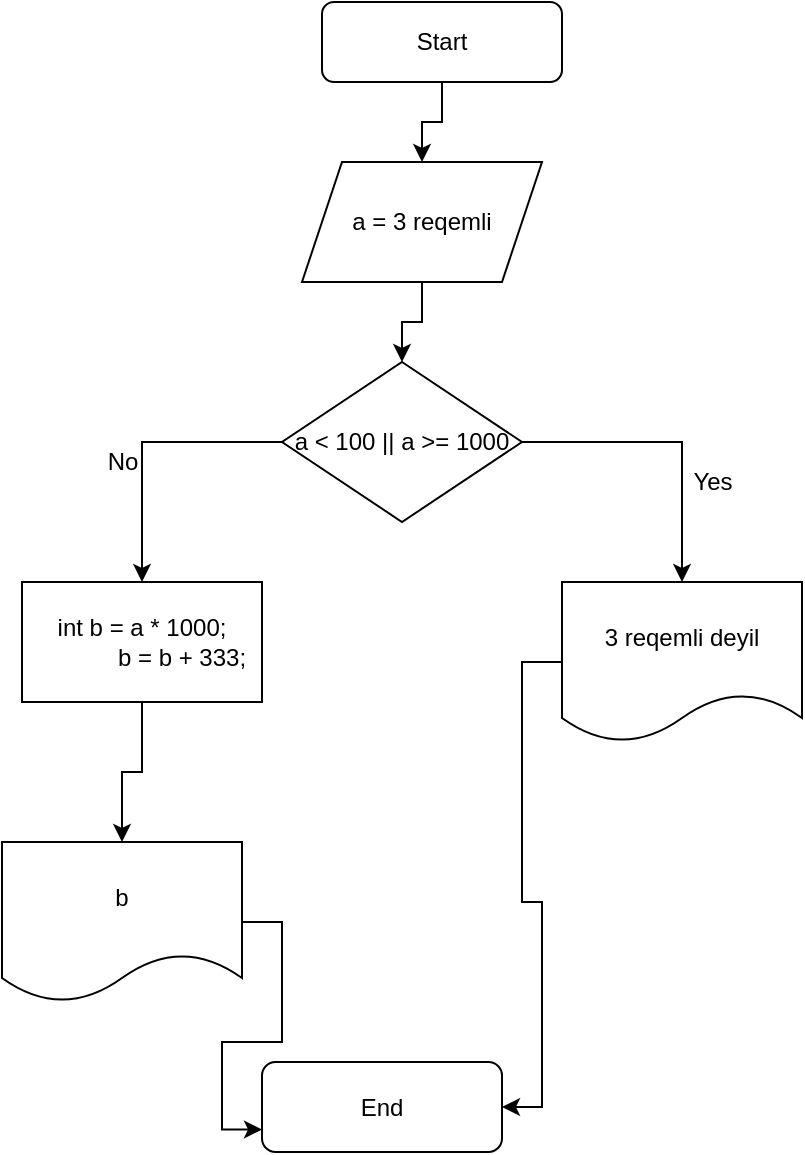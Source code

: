 <mxfile version="16.6.4" type="device"><diagram id="Zr6p_lwlJNlR1r62tMTl" name="Page-1"><mxGraphModel dx="1865" dy="579" grid="1" gridSize="10" guides="1" tooltips="1" connect="1" arrows="1" fold="1" page="1" pageScale="1" pageWidth="827" pageHeight="1169" math="0" shadow="0"><root><mxCell id="0"/><mxCell id="1" parent="0"/><mxCell id="QFD-BVnb9hlCmw5FqnUv-1" value="End" style="rounded=1;whiteSpace=wrap;html=1;" vertex="1" parent="1"><mxGeometry x="80" y="540" width="120" height="45" as="geometry"/></mxCell><mxCell id="QFD-BVnb9hlCmw5FqnUv-6" style="edgeStyle=orthogonalEdgeStyle;rounded=0;orthogonalLoop=1;jettySize=auto;html=1;" edge="1" parent="1" source="QFD-BVnb9hlCmw5FqnUv-2" target="QFD-BVnb9hlCmw5FqnUv-3"><mxGeometry relative="1" as="geometry"/></mxCell><mxCell id="QFD-BVnb9hlCmw5FqnUv-2" value="Start" style="rounded=1;whiteSpace=wrap;html=1;" vertex="1" parent="1"><mxGeometry x="110" y="10" width="120" height="40" as="geometry"/></mxCell><mxCell id="QFD-BVnb9hlCmw5FqnUv-7" style="edgeStyle=orthogonalEdgeStyle;rounded=0;orthogonalLoop=1;jettySize=auto;html=1;entryX=0.5;entryY=0;entryDx=0;entryDy=0;" edge="1" parent="1" source="QFD-BVnb9hlCmw5FqnUv-3" target="QFD-BVnb9hlCmw5FqnUv-5"><mxGeometry relative="1" as="geometry"/></mxCell><mxCell id="QFD-BVnb9hlCmw5FqnUv-3" value="a = 3 reqemli" style="shape=parallelogram;perimeter=parallelogramPerimeter;whiteSpace=wrap;html=1;fixedSize=1;" vertex="1" parent="1"><mxGeometry x="100" y="90" width="120" height="60" as="geometry"/></mxCell><mxCell id="QFD-BVnb9hlCmw5FqnUv-10" style="edgeStyle=orthogonalEdgeStyle;rounded=0;orthogonalLoop=1;jettySize=auto;html=1;entryX=0.5;entryY=0;entryDx=0;entryDy=0;" edge="1" parent="1" source="QFD-BVnb9hlCmw5FqnUv-5" target="QFD-BVnb9hlCmw5FqnUv-9"><mxGeometry relative="1" as="geometry"><mxPoint x="250" y="230" as="targetPoint"/></mxGeometry></mxCell><mxCell id="QFD-BVnb9hlCmw5FqnUv-12" style="edgeStyle=orthogonalEdgeStyle;rounded=0;orthogonalLoop=1;jettySize=auto;html=1;" edge="1" parent="1" source="QFD-BVnb9hlCmw5FqnUv-5" target="QFD-BVnb9hlCmw5FqnUv-8"><mxGeometry relative="1" as="geometry"/></mxCell><mxCell id="QFD-BVnb9hlCmw5FqnUv-5" value="a &amp;lt; 100 || a &amp;gt;= 1000" style="rhombus;whiteSpace=wrap;html=1;" vertex="1" parent="1"><mxGeometry x="90" y="190" width="120" height="80" as="geometry"/></mxCell><mxCell id="QFD-BVnb9hlCmw5FqnUv-15" style="edgeStyle=orthogonalEdgeStyle;rounded=0;orthogonalLoop=1;jettySize=auto;html=1;" edge="1" parent="1" source="QFD-BVnb9hlCmw5FqnUv-8" target="QFD-BVnb9hlCmw5FqnUv-14"><mxGeometry relative="1" as="geometry"/></mxCell><mxCell id="QFD-BVnb9hlCmw5FqnUv-8" value="&lt;div&gt;int b = a * 1000;&lt;/div&gt;&lt;div&gt;&amp;nbsp; &amp;nbsp; &amp;nbsp; &amp;nbsp; &amp;nbsp; &amp;nbsp; b = b + 333;&lt;/div&gt;" style="rounded=0;whiteSpace=wrap;html=1;" vertex="1" parent="1"><mxGeometry x="-40" y="300" width="120" height="60" as="geometry"/></mxCell><mxCell id="QFD-BVnb9hlCmw5FqnUv-16" style="edgeStyle=orthogonalEdgeStyle;rounded=0;orthogonalLoop=1;jettySize=auto;html=1;entryX=1;entryY=0.5;entryDx=0;entryDy=0;" edge="1" parent="1" source="QFD-BVnb9hlCmw5FqnUv-9" target="QFD-BVnb9hlCmw5FqnUv-1"><mxGeometry relative="1" as="geometry"/></mxCell><mxCell id="QFD-BVnb9hlCmw5FqnUv-9" value="3 reqemli deyil" style="shape=document;whiteSpace=wrap;html=1;boundedLbl=1;" vertex="1" parent="1"><mxGeometry x="230" y="300" width="120" height="80" as="geometry"/></mxCell><mxCell id="QFD-BVnb9hlCmw5FqnUv-11" value="Yes" style="text;html=1;align=center;verticalAlign=middle;resizable=0;points=[];autosize=1;strokeColor=none;fillColor=none;" vertex="1" parent="1"><mxGeometry x="290" y="240" width="30" height="20" as="geometry"/></mxCell><mxCell id="QFD-BVnb9hlCmw5FqnUv-13" value="No" style="text;html=1;align=center;verticalAlign=middle;resizable=0;points=[];autosize=1;strokeColor=none;fillColor=none;" vertex="1" parent="1"><mxGeometry x="-5" y="230" width="30" height="20" as="geometry"/></mxCell><mxCell id="QFD-BVnb9hlCmw5FqnUv-17" style="edgeStyle=orthogonalEdgeStyle;rounded=0;orthogonalLoop=1;jettySize=auto;html=1;entryX=0;entryY=0.75;entryDx=0;entryDy=0;" edge="1" parent="1" source="QFD-BVnb9hlCmw5FqnUv-14" target="QFD-BVnb9hlCmw5FqnUv-1"><mxGeometry relative="1" as="geometry"/></mxCell><mxCell id="QFD-BVnb9hlCmw5FqnUv-14" value="b" style="shape=document;whiteSpace=wrap;html=1;boundedLbl=1;" vertex="1" parent="1"><mxGeometry x="-50" y="430" width="120" height="80" as="geometry"/></mxCell></root></mxGraphModel></diagram></mxfile>